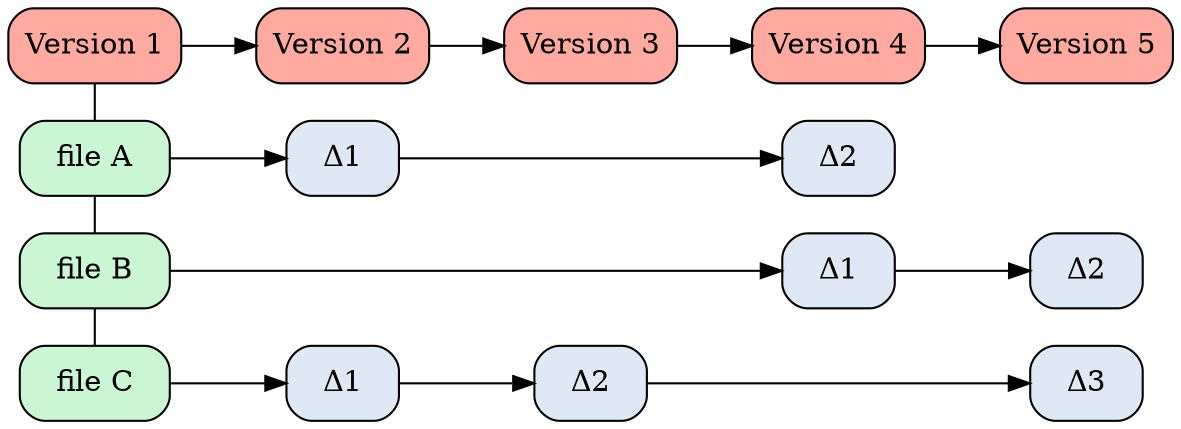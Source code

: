 digraph G {
    rankdir=LR
    node [style="filled,rounded" shape="rect" fillcolor="#dfe9f5"]

    subgraph v1 {
        rank=same
        node [fillcolor="#caf6d3" width=1]
        v1[fillcolor="#feaaa0" label="Version 1" width=1]
        fA[label="file A"]
        fB[label="file B"]
        fC[label="file C"]

        v1 -> fA [dir=none]
        fA -> fB [dir=none]
        fB -> fC [dir=none]
    }

    subgraph v2 {
        rank=same
        v2[fillcolor="#feaaa0" label="Version 2"]
        c1[label="Δ1"]
        c2[label="Δ1"]
    }

    subgraph v3 {
        rank=same
        v3[fillcolor="#feaaa0" label="Version 3"]
        c3[label="Δ2"]
    }
    
    subgraph v4 {
        rank=same
        v4[fillcolor="#feaaa0" label="Version 4"]
        c4[label="Δ2"]
        c5[label="Δ1"]
    }
    
    subgraph v5 {
        rank=same
        v5[fillcolor="#feaaa0" label="Version 5"]
        c6[label="Δ2"]
        c7[label="Δ3"]
    }

    fA -> c1 
    c1 -> c4
    fB -> c5
    c5 -> c6
    fC -> c2 -> c3 -> c7
    
    v1 -> v2 -> v3 -> v4 -> v5
}
